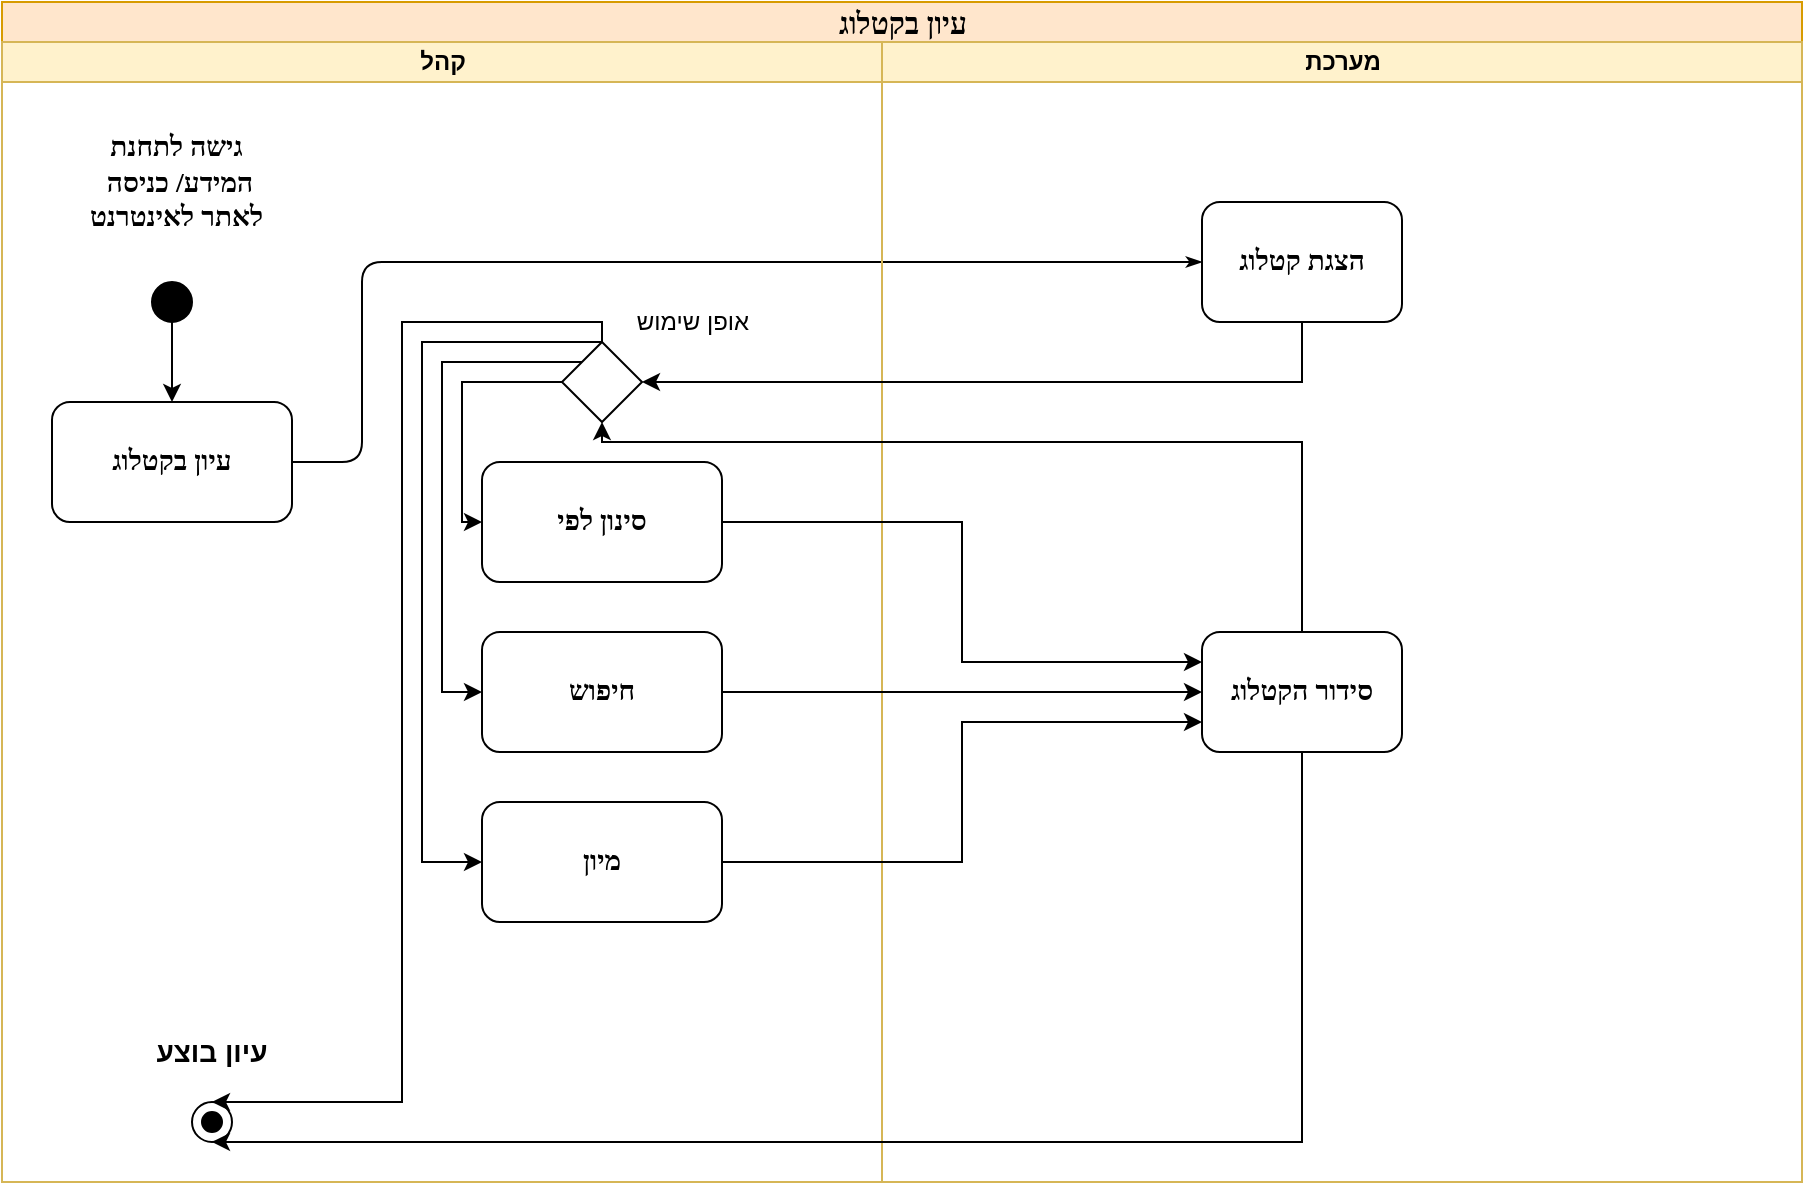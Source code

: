 <mxfile version="17.4.2" type="device"><diagram name="Page-1" id="74e2e168-ea6b-b213-b513-2b3c1d86103e"><mxGraphModel dx="1261" dy="1746" grid="1" gridSize="10" guides="1" tooltips="1" connect="1" arrows="1" fold="1" page="1" pageScale="1" pageWidth="1100" pageHeight="850" background="none" math="0" shadow="0"><root><mxCell id="0"/><mxCell id="1" parent="0"/><mxCell id="KC011_P7Zj4eixOCUf1f-15" value="&lt;font style=&quot;font-size: 15px&quot;&gt;עיון בקטלוג&lt;/font&gt;" style="swimlane;html=1;childLayout=stackLayout;startSize=20;rounded=0;shadow=0;labelBackgroundColor=none;strokeWidth=1;fontFamily=Verdana;fontSize=8;align=center;fillColor=#ffe6cc;strokeColor=#d79b00;" parent="1" vertex="1"><mxGeometry x="40" y="-800" width="900" height="590" as="geometry"/></mxCell><mxCell id="KC011_P7Zj4eixOCUf1f-16" value="קהל" style="swimlane;html=1;startSize=20;fillColor=#fff2cc;strokeColor=#d6b656;" parent="KC011_P7Zj4eixOCUf1f-15" vertex="1"><mxGeometry y="20" width="440" height="570" as="geometry"/></mxCell><mxCell id="KC011_P7Zj4eixOCUf1f-17" value="&lt;font style=&quot;font-size: 14px&quot;&gt;&lt;b&gt;עיון בקטלוג&lt;/b&gt;&lt;/font&gt;" style="rounded=1;whiteSpace=wrap;html=1;shadow=0;labelBackgroundColor=none;strokeWidth=1;fontFamily=Verdana;fontSize=8;align=center;" parent="KC011_P7Zj4eixOCUf1f-16" vertex="1"><mxGeometry x="25" y="180" width="120" height="60" as="geometry"/></mxCell><mxCell id="KC011_P7Zj4eixOCUf1f-18" value="&lt;b style=&quot;font-family: verdana;&quot;&gt;&amp;nbsp;גישה לתחנת&lt;br&gt;&amp;nbsp; המידע/ כניסה&lt;br&gt;&amp;nbsp; לאתר לאינטרנט&amp;nbsp;&lt;/b&gt;" style="text;html=1;align=center;verticalAlign=middle;resizable=0;points=[];autosize=1;strokeColor=none;fillColor=default;fontSize=14;" parent="KC011_P7Zj4eixOCUf1f-16" vertex="1"><mxGeometry x="20" y="40" width="130" height="60" as="geometry"/></mxCell><mxCell id="KC011_P7Zj4eixOCUf1f-19" style="edgeStyle=orthogonalEdgeStyle;rounded=0;orthogonalLoop=1;jettySize=auto;html=1;entryX=0.5;entryY=0;entryDx=0;entryDy=0;fontSize=14;" parent="KC011_P7Zj4eixOCUf1f-16" source="KC011_P7Zj4eixOCUf1f-20" target="KC011_P7Zj4eixOCUf1f-17" edge="1"><mxGeometry relative="1" as="geometry"/></mxCell><mxCell id="KC011_P7Zj4eixOCUf1f-20" value="" style="ellipse;whiteSpace=wrap;html=1;aspect=fixed;fontSize=14;fillColor=#000000;strokeColor=#000000;" parent="KC011_P7Zj4eixOCUf1f-16" vertex="1"><mxGeometry x="75" y="120" width="20" height="20" as="geometry"/></mxCell><mxCell id="KC011_P7Zj4eixOCUf1f-21" value="" style="ellipse;whiteSpace=wrap;html=1;aspect=fixed;fontSize=14;strokeColor=#000000;fillColor=none;" parent="KC011_P7Zj4eixOCUf1f-16" vertex="1"><mxGeometry x="95" y="530" width="20" height="20" as="geometry"/></mxCell><mxCell id="KC011_P7Zj4eixOCUf1f-22" value="" style="ellipse;whiteSpace=wrap;html=1;aspect=fixed;fontSize=14;strokeColor=#000000;fillColor=#000000;" parent="KC011_P7Zj4eixOCUf1f-16" vertex="1"><mxGeometry x="100" y="535" width="10" height="10" as="geometry"/></mxCell><mxCell id="KC011_P7Zj4eixOCUf1f-23" value="&lt;b&gt;עיון בוצע&lt;/b&gt;" style="text;html=1;strokeColor=none;fillColor=none;align=center;verticalAlign=middle;whiteSpace=wrap;rounded=0;fontSize=14;" parent="KC011_P7Zj4eixOCUf1f-16" vertex="1"><mxGeometry x="65" y="490" width="80" height="30" as="geometry"/></mxCell><mxCell id="KC011_P7Zj4eixOCUf1f-28" value="&lt;font style=&quot;font-size: 14px&quot;&gt;&lt;b&gt;סינון לפי&lt;/b&gt;&lt;/font&gt;" style="rounded=1;whiteSpace=wrap;html=1;shadow=0;labelBackgroundColor=none;strokeWidth=1;fontFamily=Verdana;fontSize=8;align=center;" parent="KC011_P7Zj4eixOCUf1f-16" vertex="1"><mxGeometry x="240" y="210" width="120" height="60" as="geometry"/></mxCell><mxCell id="KC011_P7Zj4eixOCUf1f-29" value="&lt;font style=&quot;font-size: 14px&quot;&gt;&lt;b&gt;חיפוש&lt;/b&gt;&lt;/font&gt;" style="rounded=1;whiteSpace=wrap;html=1;shadow=0;labelBackgroundColor=none;strokeWidth=1;fontFamily=Verdana;fontSize=8;align=center;" parent="KC011_P7Zj4eixOCUf1f-16" vertex="1"><mxGeometry x="240" y="295" width="120" height="60" as="geometry"/></mxCell><mxCell id="KC011_P7Zj4eixOCUf1f-30" value="&lt;font style=&quot;font-size: 14px&quot;&gt;&lt;b&gt;מיון&lt;/b&gt;&lt;/font&gt;" style="rounded=1;whiteSpace=wrap;html=1;shadow=0;labelBackgroundColor=none;strokeWidth=1;fontFamily=Verdana;fontSize=8;align=center;" parent="KC011_P7Zj4eixOCUf1f-16" vertex="1"><mxGeometry x="240" y="380" width="120" height="60" as="geometry"/></mxCell><mxCell id="KC011_P7Zj4eixOCUf1f-32" style="edgeStyle=orthogonalEdgeStyle;rounded=0;orthogonalLoop=1;jettySize=auto;html=1;exitX=0;exitY=0.5;exitDx=0;exitDy=0;entryX=0;entryY=0.5;entryDx=0;entryDy=0;" parent="KC011_P7Zj4eixOCUf1f-16" source="KC011_P7Zj4eixOCUf1f-31" target="KC011_P7Zj4eixOCUf1f-28" edge="1"><mxGeometry relative="1" as="geometry"><Array as="points"><mxPoint x="230" y="170"/><mxPoint x="230" y="240"/></Array></mxGeometry></mxCell><mxCell id="KC011_P7Zj4eixOCUf1f-33" style="edgeStyle=orthogonalEdgeStyle;rounded=0;orthogonalLoop=1;jettySize=auto;html=1;exitX=0;exitY=0;exitDx=0;exitDy=0;entryX=0;entryY=0.5;entryDx=0;entryDy=0;" parent="KC011_P7Zj4eixOCUf1f-16" source="KC011_P7Zj4eixOCUf1f-31" target="KC011_P7Zj4eixOCUf1f-29" edge="1"><mxGeometry relative="1" as="geometry"><Array as="points"><mxPoint x="220" y="160"/><mxPoint x="220" y="325"/></Array></mxGeometry></mxCell><mxCell id="KC011_P7Zj4eixOCUf1f-34" style="edgeStyle=orthogonalEdgeStyle;rounded=0;orthogonalLoop=1;jettySize=auto;html=1;exitX=0.5;exitY=0;exitDx=0;exitDy=0;entryX=0;entryY=0.5;entryDx=0;entryDy=0;" parent="KC011_P7Zj4eixOCUf1f-16" source="KC011_P7Zj4eixOCUf1f-31" target="KC011_P7Zj4eixOCUf1f-30" edge="1"><mxGeometry relative="1" as="geometry"><Array as="points"><mxPoint x="210" y="150"/><mxPoint x="210" y="410"/></Array></mxGeometry></mxCell><mxCell id="BTWkW1NgifDieHXFuUzB-1" style="edgeStyle=orthogonalEdgeStyle;rounded=0;orthogonalLoop=1;jettySize=auto;html=1;exitX=0.5;exitY=0;exitDx=0;exitDy=0;entryX=0.5;entryY=0;entryDx=0;entryDy=0;" edge="1" parent="KC011_P7Zj4eixOCUf1f-16" source="KC011_P7Zj4eixOCUf1f-31" target="KC011_P7Zj4eixOCUf1f-21"><mxGeometry relative="1" as="geometry"><mxPoint x="150" y="530" as="targetPoint"/><Array as="points"><mxPoint x="300" y="140"/><mxPoint x="200" y="140"/><mxPoint x="200" y="530"/></Array></mxGeometry></mxCell><mxCell id="KC011_P7Zj4eixOCUf1f-31" value="" style="rhombus;whiteSpace=wrap;html=1;" parent="KC011_P7Zj4eixOCUf1f-16" vertex="1"><mxGeometry x="280" y="150" width="40" height="40" as="geometry"/></mxCell><mxCell id="KC011_P7Zj4eixOCUf1f-35" value="אופן שימוש" style="text;html=1;align=center;verticalAlign=middle;resizable=0;points=[];autosize=1;strokeColor=none;fillColor=none;" parent="KC011_P7Zj4eixOCUf1f-16" vertex="1"><mxGeometry x="310" y="130" width="70" height="20" as="geometry"/></mxCell><mxCell id="KC011_P7Zj4eixOCUf1f-24" style="edgeStyle=orthogonalEdgeStyle;rounded=1;html=1;labelBackgroundColor=none;startArrow=none;startFill=0;startSize=5;endArrow=classicThin;endFill=1;endSize=5;jettySize=auto;orthogonalLoop=1;strokeWidth=1;fontFamily=Verdana;fontSize=8" parent="KC011_P7Zj4eixOCUf1f-15" source="KC011_P7Zj4eixOCUf1f-17" target="KC011_P7Zj4eixOCUf1f-26" edge="1"><mxGeometry relative="1" as="geometry"><Array as="points"><mxPoint x="180" y="230"/><mxPoint x="180" y="130"/></Array></mxGeometry></mxCell><mxCell id="KC011_P7Zj4eixOCUf1f-25" value="מערכת" style="swimlane;html=1;startSize=20;fillColor=#fff2cc;strokeColor=#d6b656;" parent="KC011_P7Zj4eixOCUf1f-15" vertex="1"><mxGeometry x="440" y="20" width="460" height="570" as="geometry"/></mxCell><mxCell id="KC011_P7Zj4eixOCUf1f-26" value="&lt;span style=&quot;font-size: 14px&quot;&gt;&lt;b&gt;הצגת קטלוג&lt;/b&gt;&lt;/span&gt;" style="rounded=1;whiteSpace=wrap;html=1;shadow=0;labelBackgroundColor=none;strokeWidth=1;fontFamily=Verdana;fontSize=8;align=center;" parent="KC011_P7Zj4eixOCUf1f-25" vertex="1"><mxGeometry x="160" y="80" width="100" height="60" as="geometry"/></mxCell><mxCell id="BTWkW1NgifDieHXFuUzB-3" value="&lt;span style=&quot;font-size: 14px&quot;&gt;&lt;b&gt;סידור הקטלוג&lt;/b&gt;&lt;/span&gt;" style="rounded=1;whiteSpace=wrap;html=1;shadow=0;labelBackgroundColor=none;strokeWidth=1;fontFamily=Verdana;fontSize=8;align=center;" vertex="1" parent="KC011_P7Zj4eixOCUf1f-25"><mxGeometry x="160" y="295" width="100" height="60" as="geometry"/></mxCell><mxCell id="KC011_P7Zj4eixOCUf1f-27" style="edgeStyle=orthogonalEdgeStyle;rounded=0;orthogonalLoop=1;jettySize=auto;html=1;fontSize=14;entryX=1;entryY=0.5;entryDx=0;entryDy=0;" parent="KC011_P7Zj4eixOCUf1f-15" source="KC011_P7Zj4eixOCUf1f-26" target="KC011_P7Zj4eixOCUf1f-31" edge="1"><mxGeometry relative="1" as="geometry"><mxPoint x="260" y="460" as="targetPoint"/><Array as="points"><mxPoint x="650" y="190"/></Array></mxGeometry></mxCell><mxCell id="BTWkW1NgifDieHXFuUzB-2" style="edgeStyle=orthogonalEdgeStyle;rounded=0;orthogonalLoop=1;jettySize=auto;html=1;exitX=1;exitY=0.5;exitDx=0;exitDy=0;entryX=0;entryY=0.25;entryDx=0;entryDy=0;" edge="1" parent="KC011_P7Zj4eixOCUf1f-15" source="KC011_P7Zj4eixOCUf1f-28" target="BTWkW1NgifDieHXFuUzB-3"><mxGeometry relative="1" as="geometry"><mxPoint x="520" y="330" as="targetPoint"/></mxGeometry></mxCell><mxCell id="BTWkW1NgifDieHXFuUzB-4" style="edgeStyle=orthogonalEdgeStyle;rounded=0;orthogonalLoop=1;jettySize=auto;html=1;exitX=1;exitY=0.5;exitDx=0;exitDy=0;entryX=0;entryY=0.5;entryDx=0;entryDy=0;" edge="1" parent="KC011_P7Zj4eixOCUf1f-15" source="KC011_P7Zj4eixOCUf1f-29" target="BTWkW1NgifDieHXFuUzB-3"><mxGeometry relative="1" as="geometry"/></mxCell><mxCell id="BTWkW1NgifDieHXFuUzB-5" style="edgeStyle=orthogonalEdgeStyle;rounded=0;orthogonalLoop=1;jettySize=auto;html=1;exitX=1;exitY=0.5;exitDx=0;exitDy=0;entryX=0;entryY=0.75;entryDx=0;entryDy=0;" edge="1" parent="KC011_P7Zj4eixOCUf1f-15" source="KC011_P7Zj4eixOCUf1f-30" target="BTWkW1NgifDieHXFuUzB-3"><mxGeometry relative="1" as="geometry"/></mxCell><mxCell id="BTWkW1NgifDieHXFuUzB-6" style="edgeStyle=orthogonalEdgeStyle;rounded=0;orthogonalLoop=1;jettySize=auto;html=1;exitX=0.5;exitY=1;exitDx=0;exitDy=0;entryX=0.5;entryY=1;entryDx=0;entryDy=0;" edge="1" parent="KC011_P7Zj4eixOCUf1f-15" source="BTWkW1NgifDieHXFuUzB-3" target="KC011_P7Zj4eixOCUf1f-21"><mxGeometry relative="1" as="geometry"><mxPoint x="150" y="567" as="targetPoint"/><Array as="points"><mxPoint x="650" y="570"/></Array></mxGeometry></mxCell><mxCell id="BTWkW1NgifDieHXFuUzB-7" style="edgeStyle=orthogonalEdgeStyle;rounded=0;orthogonalLoop=1;jettySize=auto;html=1;exitX=0.5;exitY=0;exitDx=0;exitDy=0;entryX=0.5;entryY=1;entryDx=0;entryDy=0;" edge="1" parent="KC011_P7Zj4eixOCUf1f-15" source="BTWkW1NgifDieHXFuUzB-3" target="KC011_P7Zj4eixOCUf1f-31"><mxGeometry relative="1" as="geometry"><Array as="points"><mxPoint x="650" y="220"/><mxPoint x="300" y="220"/></Array></mxGeometry></mxCell></root></mxGraphModel></diagram></mxfile>